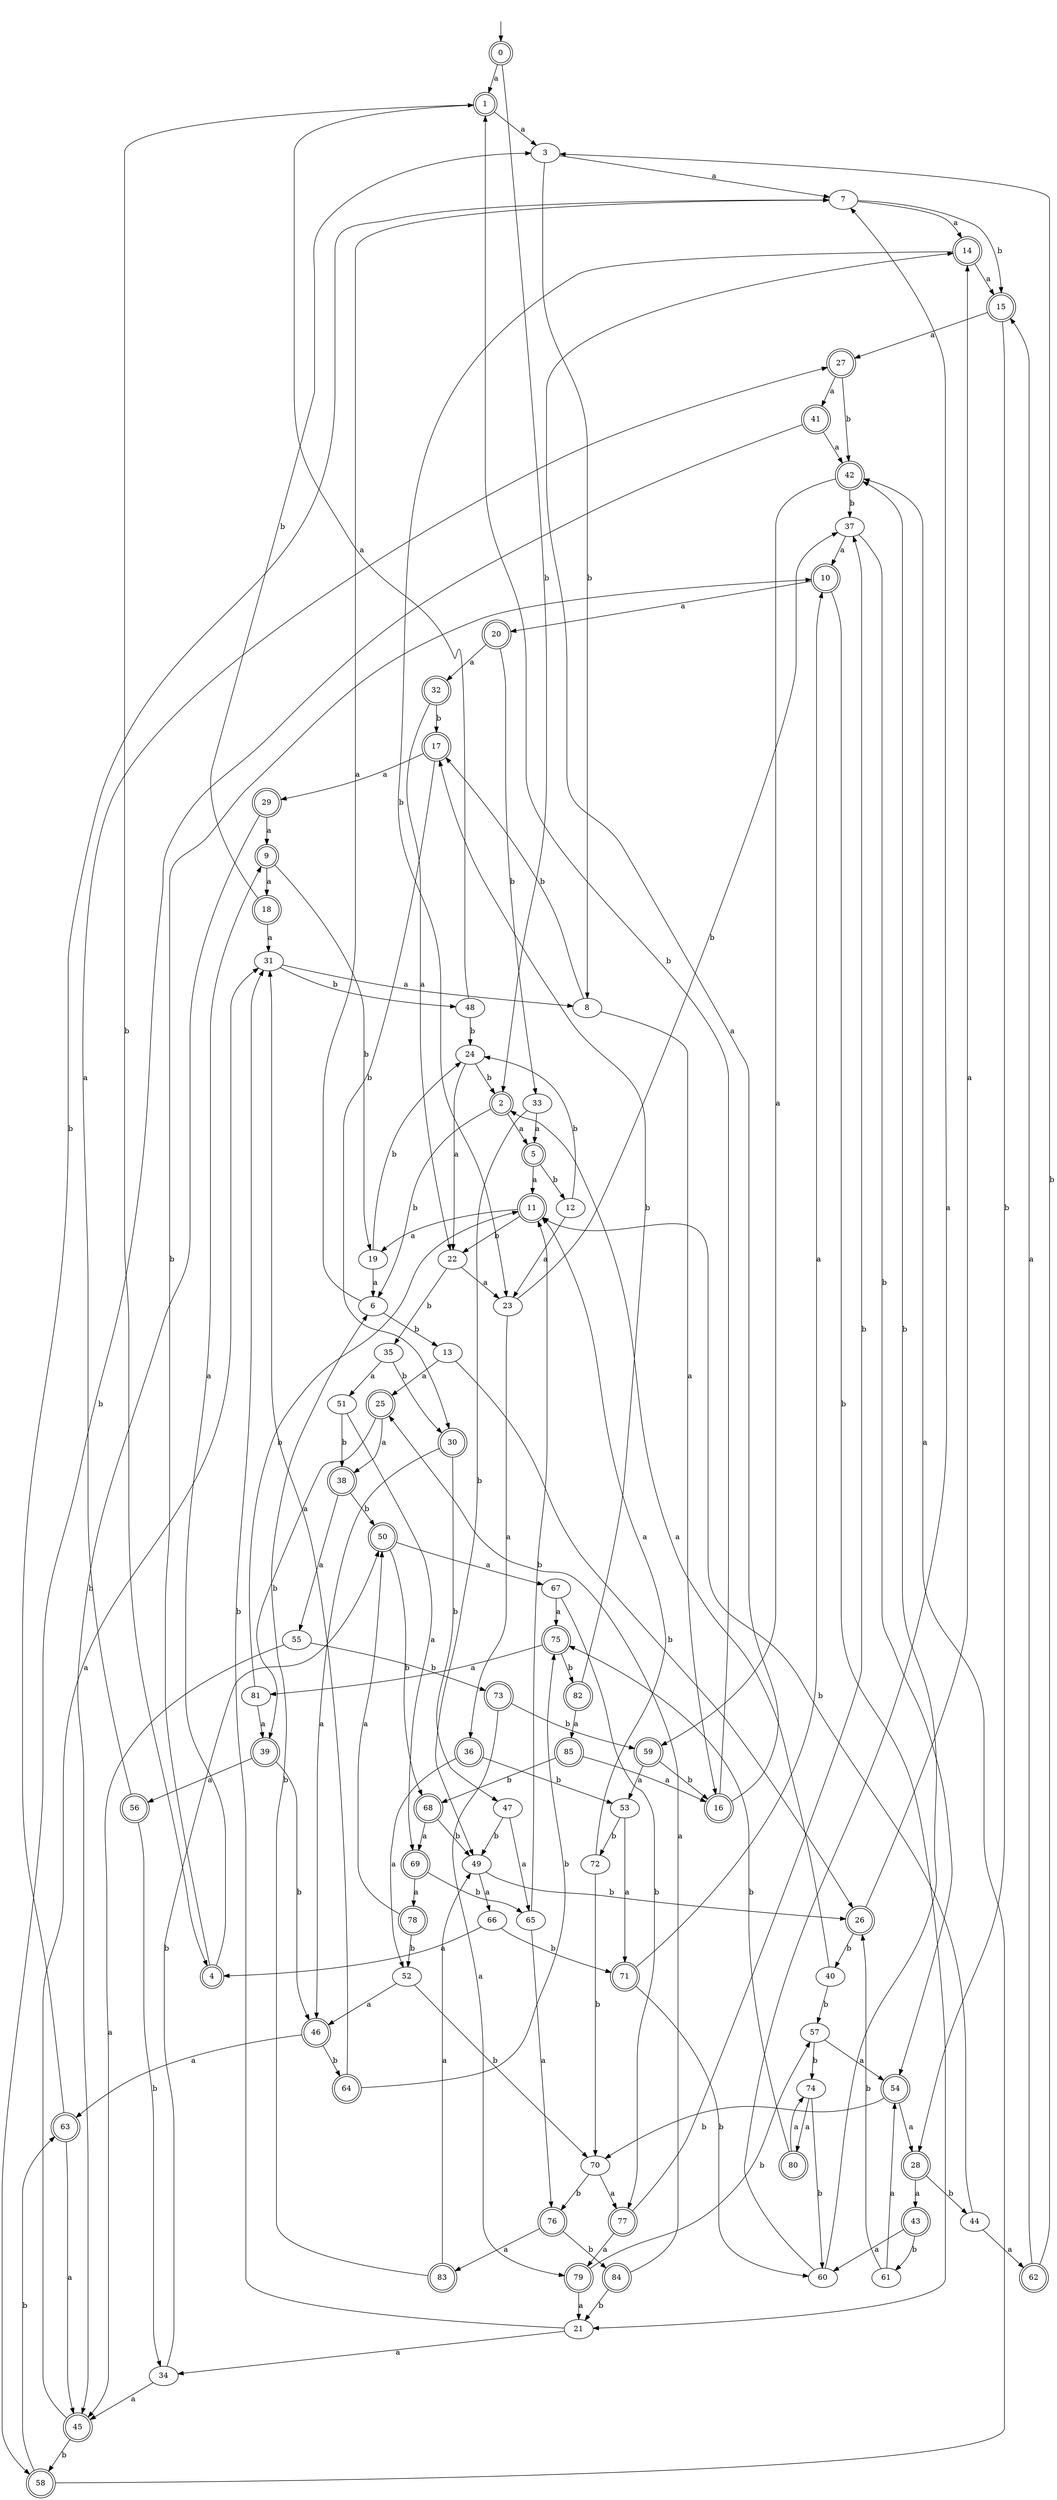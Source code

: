 digraph RandomDFA {
  __start0 [label="", shape=none];
  __start0 -> 0 [label=""];
  0 [shape=circle] [shape=doublecircle]
  0 -> 1 [label="a"]
  0 -> 2 [label="b"]
  1 [shape=doublecircle]
  1 -> 3 [label="a"]
  1 -> 4 [label="b"]
  2 [shape=doublecircle]
  2 -> 5 [label="a"]
  2 -> 6 [label="b"]
  3
  3 -> 7 [label="a"]
  3 -> 8 [label="b"]
  4 [shape=doublecircle]
  4 -> 9 [label="a"]
  4 -> 10 [label="b"]
  5 [shape=doublecircle]
  5 -> 11 [label="a"]
  5 -> 12 [label="b"]
  6
  6 -> 7 [label="a"]
  6 -> 13 [label="b"]
  7
  7 -> 14 [label="a"]
  7 -> 15 [label="b"]
  8
  8 -> 16 [label="a"]
  8 -> 17 [label="b"]
  9 [shape=doublecircle]
  9 -> 18 [label="a"]
  9 -> 19 [label="b"]
  10 [shape=doublecircle]
  10 -> 20 [label="a"]
  10 -> 21 [label="b"]
  11 [shape=doublecircle]
  11 -> 19 [label="a"]
  11 -> 22 [label="b"]
  12
  12 -> 23 [label="a"]
  12 -> 24 [label="b"]
  13
  13 -> 25 [label="a"]
  13 -> 26 [label="b"]
  14 [shape=doublecircle]
  14 -> 15 [label="a"]
  14 -> 23 [label="b"]
  15 [shape=doublecircle]
  15 -> 27 [label="a"]
  15 -> 28 [label="b"]
  16 [shape=doublecircle]
  16 -> 14 [label="a"]
  16 -> 1 [label="b"]
  17 [shape=doublecircle]
  17 -> 29 [label="a"]
  17 -> 30 [label="b"]
  18 [shape=doublecircle]
  18 -> 31 [label="a"]
  18 -> 3 [label="b"]
  19
  19 -> 6 [label="a"]
  19 -> 24 [label="b"]
  20 [shape=doublecircle]
  20 -> 32 [label="a"]
  20 -> 33 [label="b"]
  21
  21 -> 34 [label="a"]
  21 -> 31 [label="b"]
  22
  22 -> 23 [label="a"]
  22 -> 35 [label="b"]
  23
  23 -> 36 [label="a"]
  23 -> 37 [label="b"]
  24
  24 -> 22 [label="a"]
  24 -> 2 [label="b"]
  25 [shape=doublecircle]
  25 -> 38 [label="a"]
  25 -> 39 [label="b"]
  26 [shape=doublecircle]
  26 -> 14 [label="a"]
  26 -> 40 [label="b"]
  27 [shape=doublecircle]
  27 -> 41 [label="a"]
  27 -> 42 [label="b"]
  28 [shape=doublecircle]
  28 -> 43 [label="a"]
  28 -> 44 [label="b"]
  29 [shape=doublecircle]
  29 -> 9 [label="a"]
  29 -> 45 [label="b"]
  30 [shape=doublecircle]
  30 -> 46 [label="a"]
  30 -> 47 [label="b"]
  31
  31 -> 8 [label="a"]
  31 -> 48 [label="b"]
  32 [shape=doublecircle]
  32 -> 22 [label="a"]
  32 -> 17 [label="b"]
  33
  33 -> 5 [label="a"]
  33 -> 49 [label="b"]
  34
  34 -> 45 [label="a"]
  34 -> 50 [label="b"]
  35
  35 -> 51 [label="a"]
  35 -> 30 [label="b"]
  36 [shape=doublecircle]
  36 -> 52 [label="a"]
  36 -> 53 [label="b"]
  37
  37 -> 10 [label="a"]
  37 -> 54 [label="b"]
  38 [shape=doublecircle]
  38 -> 55 [label="a"]
  38 -> 50 [label="b"]
  39 [shape=doublecircle]
  39 -> 56 [label="a"]
  39 -> 46 [label="b"]
  40
  40 -> 2 [label="a"]
  40 -> 57 [label="b"]
  41 [shape=doublecircle]
  41 -> 42 [label="a"]
  41 -> 58 [label="b"]
  42 [shape=doublecircle]
  42 -> 59 [label="a"]
  42 -> 37 [label="b"]
  43 [shape=doublecircle]
  43 -> 60 [label="a"]
  43 -> 61 [label="b"]
  44
  44 -> 62 [label="a"]
  44 -> 11 [label="b"]
  45 [shape=doublecircle]
  45 -> 31 [label="a"]
  45 -> 58 [label="b"]
  46 [shape=doublecircle]
  46 -> 63 [label="a"]
  46 -> 64 [label="b"]
  47
  47 -> 65 [label="a"]
  47 -> 49 [label="b"]
  48
  48 -> 1 [label="a"]
  48 -> 24 [label="b"]
  49
  49 -> 66 [label="a"]
  49 -> 26 [label="b"]
  50 [shape=doublecircle]
  50 -> 67 [label="a"]
  50 -> 68 [label="b"]
  51
  51 -> 69 [label="a"]
  51 -> 38 [label="b"]
  52
  52 -> 46 [label="a"]
  52 -> 70 [label="b"]
  53
  53 -> 71 [label="a"]
  53 -> 72 [label="b"]
  54 [shape=doublecircle]
  54 -> 28 [label="a"]
  54 -> 70 [label="b"]
  55
  55 -> 45 [label="a"]
  55 -> 73 [label="b"]
  56 [shape=doublecircle]
  56 -> 27 [label="a"]
  56 -> 34 [label="b"]
  57
  57 -> 54 [label="a"]
  57 -> 74 [label="b"]
  58 [shape=doublecircle]
  58 -> 42 [label="a"]
  58 -> 63 [label="b"]
  59 [shape=doublecircle]
  59 -> 53 [label="a"]
  59 -> 16 [label="b"]
  60
  60 -> 7 [label="a"]
  60 -> 42 [label="b"]
  61
  61 -> 54 [label="a"]
  61 -> 26 [label="b"]
  62 [shape=doublecircle]
  62 -> 15 [label="a"]
  62 -> 3 [label="b"]
  63 [shape=doublecircle]
  63 -> 45 [label="a"]
  63 -> 7 [label="b"]
  64 [shape=doublecircle]
  64 -> 31 [label="a"]
  64 -> 75 [label="b"]
  65
  65 -> 76 [label="a"]
  65 -> 11 [label="b"]
  66
  66 -> 4 [label="a"]
  66 -> 71 [label="b"]
  67
  67 -> 75 [label="a"]
  67 -> 77 [label="b"]
  68 [shape=doublecircle]
  68 -> 69 [label="a"]
  68 -> 49 [label="b"]
  69 [shape=doublecircle]
  69 -> 78 [label="a"]
  69 -> 65 [label="b"]
  70
  70 -> 77 [label="a"]
  70 -> 76 [label="b"]
  71 [shape=doublecircle]
  71 -> 10 [label="a"]
  71 -> 60 [label="b"]
  72
  72 -> 11 [label="a"]
  72 -> 70 [label="b"]
  73 [shape=doublecircle]
  73 -> 79 [label="a"]
  73 -> 59 [label="b"]
  74
  74 -> 80 [label="a"]
  74 -> 60 [label="b"]
  75 [shape=doublecircle]
  75 -> 81 [label="a"]
  75 -> 82 [label="b"]
  76 [shape=doublecircle]
  76 -> 83 [label="a"]
  76 -> 84 [label="b"]
  77 [shape=doublecircle]
  77 -> 79 [label="a"]
  77 -> 37 [label="b"]
  78 [shape=doublecircle]
  78 -> 50 [label="a"]
  78 -> 52 [label="b"]
  79 [shape=doublecircle]
  79 -> 21 [label="a"]
  79 -> 57 [label="b"]
  80 [shape=doublecircle]
  80 -> 74 [label="a"]
  80 -> 75 [label="b"]
  81
  81 -> 39 [label="a"]
  81 -> 11 [label="b"]
  82 [shape=doublecircle]
  82 -> 85 [label="a"]
  82 -> 17 [label="b"]
  83 [shape=doublecircle]
  83 -> 49 [label="a"]
  83 -> 6 [label="b"]
  84 [shape=doublecircle]
  84 -> 25 [label="a"]
  84 -> 21 [label="b"]
  85 [shape=doublecircle]
  85 -> 16 [label="a"]
  85 -> 68 [label="b"]
}

